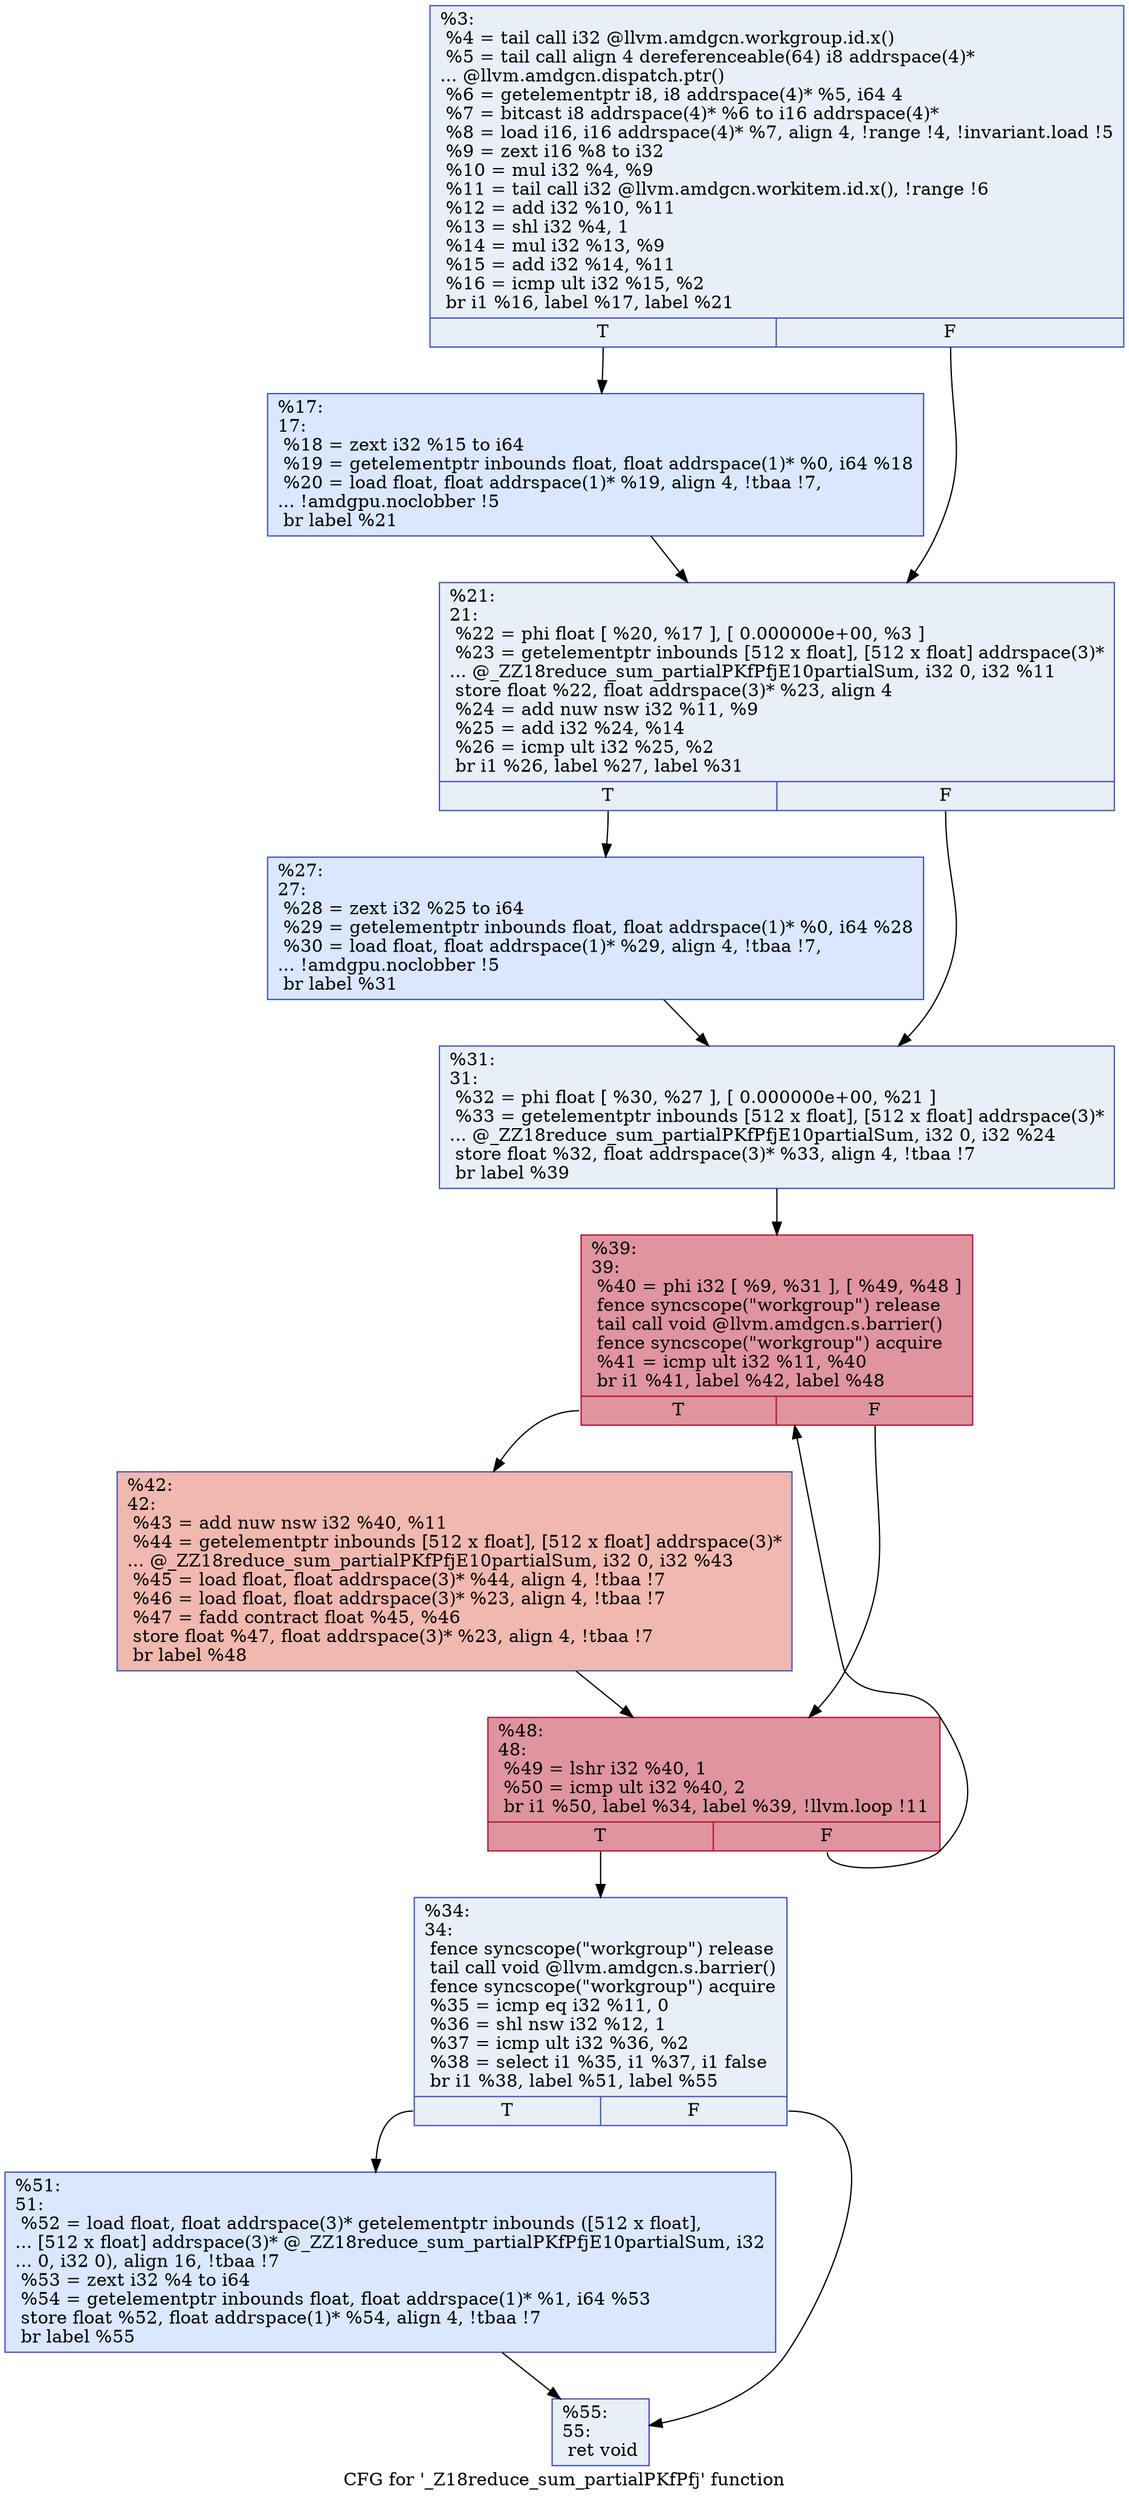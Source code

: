 digraph "CFG for '_Z18reduce_sum_partialPKfPfj' function" {
	label="CFG for '_Z18reduce_sum_partialPKfPfj' function";

	Node0x5f446d0 [shape=record,color="#3d50c3ff", style=filled, fillcolor="#cedaeb70",label="{%3:\l  %4 = tail call i32 @llvm.amdgcn.workgroup.id.x()\l  %5 = tail call align 4 dereferenceable(64) i8 addrspace(4)*\l... @llvm.amdgcn.dispatch.ptr()\l  %6 = getelementptr i8, i8 addrspace(4)* %5, i64 4\l  %7 = bitcast i8 addrspace(4)* %6 to i16 addrspace(4)*\l  %8 = load i16, i16 addrspace(4)* %7, align 4, !range !4, !invariant.load !5\l  %9 = zext i16 %8 to i32\l  %10 = mul i32 %4, %9\l  %11 = tail call i32 @llvm.amdgcn.workitem.id.x(), !range !6\l  %12 = add i32 %10, %11\l  %13 = shl i32 %4, 1\l  %14 = mul i32 %13, %9\l  %15 = add i32 %14, %11\l  %16 = icmp ult i32 %15, %2\l  br i1 %16, label %17, label %21\l|{<s0>T|<s1>F}}"];
	Node0x5f446d0:s0 -> Node0x5f46020;
	Node0x5f446d0:s1 -> Node0x5f46890;
	Node0x5f46020 [shape=record,color="#3d50c3ff", style=filled, fillcolor="#abc8fd70",label="{%17:\l17:                                               \l  %18 = zext i32 %15 to i64\l  %19 = getelementptr inbounds float, float addrspace(1)* %0, i64 %18\l  %20 = load float, float addrspace(1)* %19, align 4, !tbaa !7,\l... !amdgpu.noclobber !5\l  br label %21\l}"];
	Node0x5f46020 -> Node0x5f46890;
	Node0x5f46890 [shape=record,color="#3d50c3ff", style=filled, fillcolor="#cedaeb70",label="{%21:\l21:                                               \l  %22 = phi float [ %20, %17 ], [ 0.000000e+00, %3 ]\l  %23 = getelementptr inbounds [512 x float], [512 x float] addrspace(3)*\l... @_ZZ18reduce_sum_partialPKfPfjE10partialSum, i32 0, i32 %11\l  store float %22, float addrspace(3)* %23, align 4\l  %24 = add nuw nsw i32 %11, %9\l  %25 = add i32 %24, %14\l  %26 = icmp ult i32 %25, %2\l  br i1 %26, label %27, label %31\l|{<s0>T|<s1>F}}"];
	Node0x5f46890:s0 -> Node0x5f47e90;
	Node0x5f46890:s1 -> Node0x5f481e0;
	Node0x5f47e90 [shape=record,color="#3d50c3ff", style=filled, fillcolor="#abc8fd70",label="{%27:\l27:                                               \l  %28 = zext i32 %25 to i64\l  %29 = getelementptr inbounds float, float addrspace(1)* %0, i64 %28\l  %30 = load float, float addrspace(1)* %29, align 4, !tbaa !7,\l... !amdgpu.noclobber !5\l  br label %31\l}"];
	Node0x5f47e90 -> Node0x5f481e0;
	Node0x5f481e0 [shape=record,color="#3d50c3ff", style=filled, fillcolor="#cedaeb70",label="{%31:\l31:                                               \l  %32 = phi float [ %30, %27 ], [ 0.000000e+00, %21 ]\l  %33 = getelementptr inbounds [512 x float], [512 x float] addrspace(3)*\l... @_ZZ18reduce_sum_partialPKfPfjE10partialSum, i32 0, i32 %24\l  store float %32, float addrspace(3)* %33, align 4, !tbaa !7\l  br label %39\l}"];
	Node0x5f481e0 -> Node0x5f46780;
	Node0x5f48f10 [shape=record,color="#3d50c3ff", style=filled, fillcolor="#cedaeb70",label="{%34:\l34:                                               \l  fence syncscope(\"workgroup\") release\l  tail call void @llvm.amdgcn.s.barrier()\l  fence syncscope(\"workgroup\") acquire\l  %35 = icmp eq i32 %11, 0\l  %36 = shl nsw i32 %12, 1\l  %37 = icmp ult i32 %36, %2\l  %38 = select i1 %35, i1 %37, i1 false\l  br i1 %38, label %51, label %55\l|{<s0>T|<s1>F}}"];
	Node0x5f48f10:s0 -> Node0x5f49490;
	Node0x5f48f10:s1 -> Node0x5f49520;
	Node0x5f46780 [shape=record,color="#b70d28ff", style=filled, fillcolor="#b70d2870",label="{%39:\l39:                                               \l  %40 = phi i32 [ %9, %31 ], [ %49, %48 ]\l  fence syncscope(\"workgroup\") release\l  tail call void @llvm.amdgcn.s.barrier()\l  fence syncscope(\"workgroup\") acquire\l  %41 = icmp ult i32 %11, %40\l  br i1 %41, label %42, label %48\l|{<s0>T|<s1>F}}"];
	Node0x5f46780:s0 -> Node0x5f49a80;
	Node0x5f46780:s1 -> Node0x5f49690;
	Node0x5f49a80 [shape=record,color="#3d50c3ff", style=filled, fillcolor="#dc5d4a70",label="{%42:\l42:                                               \l  %43 = add nuw nsw i32 %40, %11\l  %44 = getelementptr inbounds [512 x float], [512 x float] addrspace(3)*\l... @_ZZ18reduce_sum_partialPKfPfjE10partialSum, i32 0, i32 %43\l  %45 = load float, float addrspace(3)* %44, align 4, !tbaa !7\l  %46 = load float, float addrspace(3)* %23, align 4, !tbaa !7\l  %47 = fadd contract float %45, %46\l  store float %47, float addrspace(3)* %23, align 4, !tbaa !7\l  br label %48\l}"];
	Node0x5f49a80 -> Node0x5f49690;
	Node0x5f49690 [shape=record,color="#b70d28ff", style=filled, fillcolor="#b70d2870",label="{%48:\l48:                                               \l  %49 = lshr i32 %40, 1\l  %50 = icmp ult i32 %40, 2\l  br i1 %50, label %34, label %39, !llvm.loop !11\l|{<s0>T|<s1>F}}"];
	Node0x5f49690:s0 -> Node0x5f48f10;
	Node0x5f49690:s1 -> Node0x5f46780;
	Node0x5f49490 [shape=record,color="#3d50c3ff", style=filled, fillcolor="#abc8fd70",label="{%51:\l51:                                               \l  %52 = load float, float addrspace(3)* getelementptr inbounds ([512 x float],\l... [512 x float] addrspace(3)* @_ZZ18reduce_sum_partialPKfPfjE10partialSum, i32\l... 0, i32 0), align 16, !tbaa !7\l  %53 = zext i32 %4 to i64\l  %54 = getelementptr inbounds float, float addrspace(1)* %1, i64 %53\l  store float %52, float addrspace(1)* %54, align 4, !tbaa !7\l  br label %55\l}"];
	Node0x5f49490 -> Node0x5f49520;
	Node0x5f49520 [shape=record,color="#3d50c3ff", style=filled, fillcolor="#cedaeb70",label="{%55:\l55:                                               \l  ret void\l}"];
}
